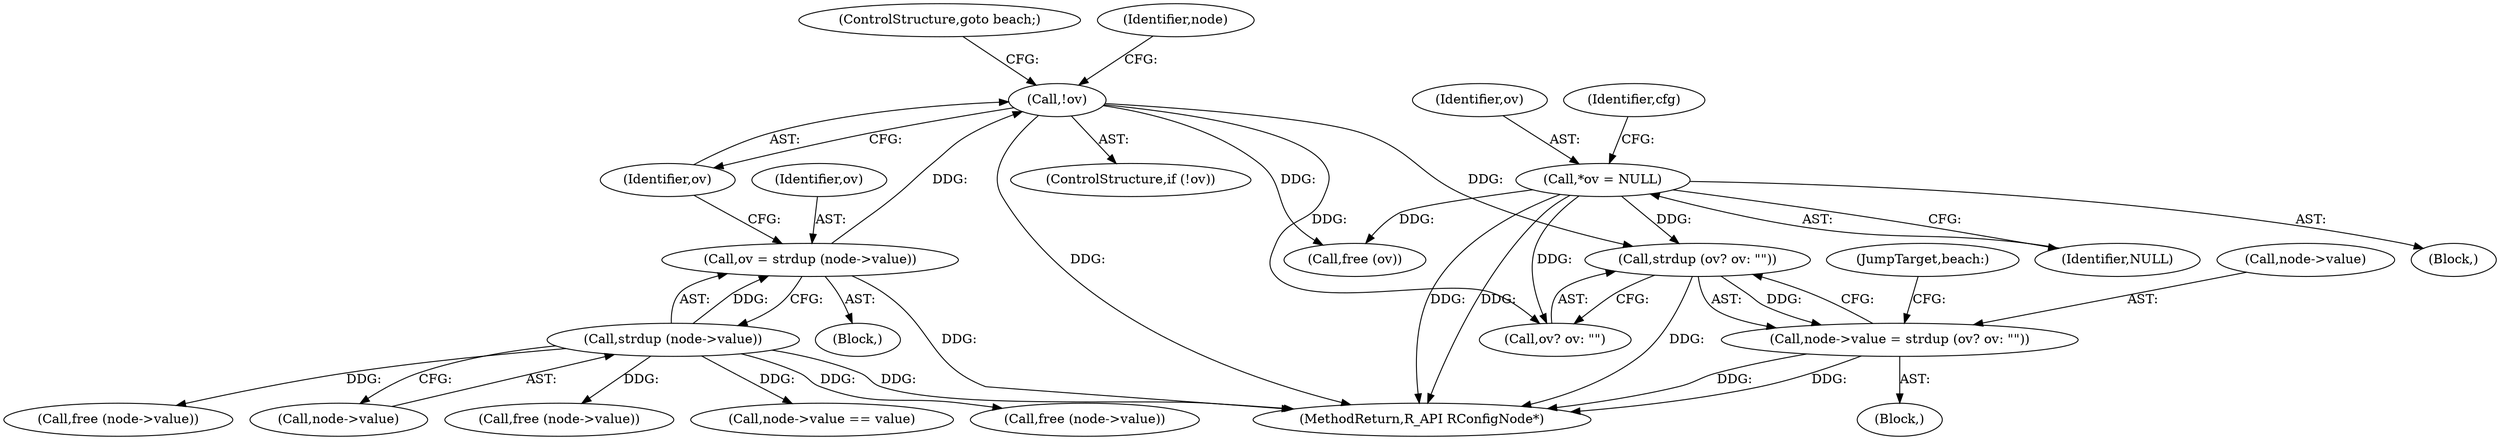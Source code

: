 digraph "0_radare2_f85bc674b2a2256a364fe796351bc1971e106005@API" {
"1000412" [label="(Call,strdup (ov? ov: \"\"))"];
"1000111" [label="(Call,*ov = NULL)"];
"1000161" [label="(Call,!ov)"];
"1000154" [label="(Call,ov = strdup (node->value))"];
"1000156" [label="(Call,strdup (node->value))"];
"1000408" [label="(Call,node->value = strdup (ov? ov: \"\"))"];
"1000113" [label="(Identifier,NULL)"];
"1000418" [label="(Call,free (ov))"];
"1000408" [label="(Call,node->value = strdup (ov? ov: \"\"))"];
"1000412" [label="(Call,strdup (ov? ov: \"\"))"];
"1000160" [label="(ControlStructure,if (!ov))"];
"1000422" [label="(MethodReturn,R_API RConfigNode*)"];
"1000417" [label="(JumpTarget,beach:)"];
"1000404" [label="(Call,free (node->value))"];
"1000156" [label="(Call,strdup (node->value))"];
"1000118" [label="(Identifier,cfg)"];
"1000155" [label="(Identifier,ov)"];
"1000162" [label="(Identifier,ov)"];
"1000241" [label="(Call,node->value == value)"];
"1000111" [label="(Call,*ov = NULL)"];
"1000413" [label="(Call,ov? ov: \"\")"];
"1000208" [label="(Call,free (node->value))"];
"1000223" [label="(Call,free (node->value))"];
"1000105" [label="(Block,)"];
"1000153" [label="(Block,)"];
"1000393" [label="(Block,)"];
"1000161" [label="(Call,!ov)"];
"1000409" [label="(Call,node->value)"];
"1000164" [label="(ControlStructure,goto beach;)"];
"1000157" [label="(Call,node->value)"];
"1000180" [label="(Identifier,node)"];
"1000154" [label="(Call,ov = strdup (node->value))"];
"1000112" [label="(Identifier,ov)"];
"1000412" -> "1000408"  [label="AST: "];
"1000412" -> "1000413"  [label="CFG: "];
"1000413" -> "1000412"  [label="AST: "];
"1000408" -> "1000412"  [label="CFG: "];
"1000412" -> "1000422"  [label="DDG: "];
"1000412" -> "1000408"  [label="DDG: "];
"1000111" -> "1000412"  [label="DDG: "];
"1000161" -> "1000412"  [label="DDG: "];
"1000111" -> "1000105"  [label="AST: "];
"1000111" -> "1000113"  [label="CFG: "];
"1000112" -> "1000111"  [label="AST: "];
"1000113" -> "1000111"  [label="AST: "];
"1000118" -> "1000111"  [label="CFG: "];
"1000111" -> "1000422"  [label="DDG: "];
"1000111" -> "1000422"  [label="DDG: "];
"1000111" -> "1000413"  [label="DDG: "];
"1000111" -> "1000418"  [label="DDG: "];
"1000161" -> "1000160"  [label="AST: "];
"1000161" -> "1000162"  [label="CFG: "];
"1000162" -> "1000161"  [label="AST: "];
"1000164" -> "1000161"  [label="CFG: "];
"1000180" -> "1000161"  [label="CFG: "];
"1000161" -> "1000422"  [label="DDG: "];
"1000154" -> "1000161"  [label="DDG: "];
"1000161" -> "1000413"  [label="DDG: "];
"1000161" -> "1000418"  [label="DDG: "];
"1000154" -> "1000153"  [label="AST: "];
"1000154" -> "1000156"  [label="CFG: "];
"1000155" -> "1000154"  [label="AST: "];
"1000156" -> "1000154"  [label="AST: "];
"1000162" -> "1000154"  [label="CFG: "];
"1000154" -> "1000422"  [label="DDG: "];
"1000156" -> "1000154"  [label="DDG: "];
"1000156" -> "1000157"  [label="CFG: "];
"1000157" -> "1000156"  [label="AST: "];
"1000156" -> "1000422"  [label="DDG: "];
"1000156" -> "1000208"  [label="DDG: "];
"1000156" -> "1000223"  [label="DDG: "];
"1000156" -> "1000241"  [label="DDG: "];
"1000156" -> "1000404"  [label="DDG: "];
"1000408" -> "1000393"  [label="AST: "];
"1000409" -> "1000408"  [label="AST: "];
"1000417" -> "1000408"  [label="CFG: "];
"1000408" -> "1000422"  [label="DDG: "];
"1000408" -> "1000422"  [label="DDG: "];
}
